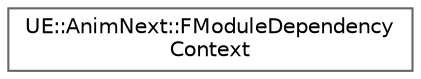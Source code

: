 digraph "Graphical Class Hierarchy"
{
 // INTERACTIVE_SVG=YES
 // LATEX_PDF_SIZE
  bgcolor="transparent";
  edge [fontname=Helvetica,fontsize=10,labelfontname=Helvetica,labelfontsize=10];
  node [fontname=Helvetica,fontsize=10,shape=box,height=0.2,width=0.4];
  rankdir="LR";
  Node0 [id="Node000000",label="UE::AnimNext::FModuleDependency\lContext",height=0.2,width=0.4,color="grey40", fillcolor="white", style="filled",URL="$d4/d1f/structUE_1_1AnimNext_1_1FModuleDependencyContext.html",tooltip=" "];
}
